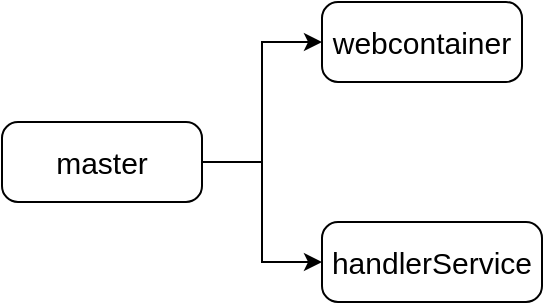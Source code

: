 <mxfile version="21.0.6" type="github">
  <diagram name="第 1 页" id="p8b5ifzoMXIyxNkcrJDr">
    <mxGraphModel dx="882" dy="498" grid="1" gridSize="10" guides="1" tooltips="1" connect="1" arrows="1" fold="1" page="1" pageScale="1" pageWidth="827" pageHeight="1169" math="0" shadow="0">
      <root>
        <mxCell id="0" />
        <mxCell id="1" parent="0" />
        <mxCell id="MSSj5iMN_8grlu-jTndq-3" style="edgeStyle=orthogonalEdgeStyle;rounded=0;orthogonalLoop=1;jettySize=auto;html=1;exitX=1;exitY=0.5;exitDx=0;exitDy=0;entryX=0;entryY=0.5;entryDx=0;entryDy=0;" edge="1" parent="1" source="MSSj5iMN_8grlu-jTndq-1" target="MSSj5iMN_8grlu-jTndq-2">
          <mxGeometry relative="1" as="geometry" />
        </mxCell>
        <mxCell id="MSSj5iMN_8grlu-jTndq-5" style="edgeStyle=orthogonalEdgeStyle;rounded=0;orthogonalLoop=1;jettySize=auto;html=1;exitX=1;exitY=0.5;exitDx=0;exitDy=0;entryX=0;entryY=0.5;entryDx=0;entryDy=0;" edge="1" parent="1" source="MSSj5iMN_8grlu-jTndq-1" target="MSSj5iMN_8grlu-jTndq-4">
          <mxGeometry relative="1" as="geometry" />
        </mxCell>
        <mxCell id="MSSj5iMN_8grlu-jTndq-1" value="master" style="rounded=1;whiteSpace=wrap;html=1;arcSize=20;fontSize=15;" vertex="1" parent="1">
          <mxGeometry x="240" y="520" width="100" height="40" as="geometry" />
        </mxCell>
        <mxCell id="MSSj5iMN_8grlu-jTndq-2" value="webcontainer" style="rounded=1;whiteSpace=wrap;html=1;arcSize=20;fontSize=15;" vertex="1" parent="1">
          <mxGeometry x="400" y="460" width="100" height="40" as="geometry" />
        </mxCell>
        <mxCell id="MSSj5iMN_8grlu-jTndq-4" value="handlerService" style="rounded=1;whiteSpace=wrap;html=1;arcSize=20;fontSize=15;" vertex="1" parent="1">
          <mxGeometry x="400" y="570" width="110" height="40" as="geometry" />
        </mxCell>
      </root>
    </mxGraphModel>
  </diagram>
</mxfile>
